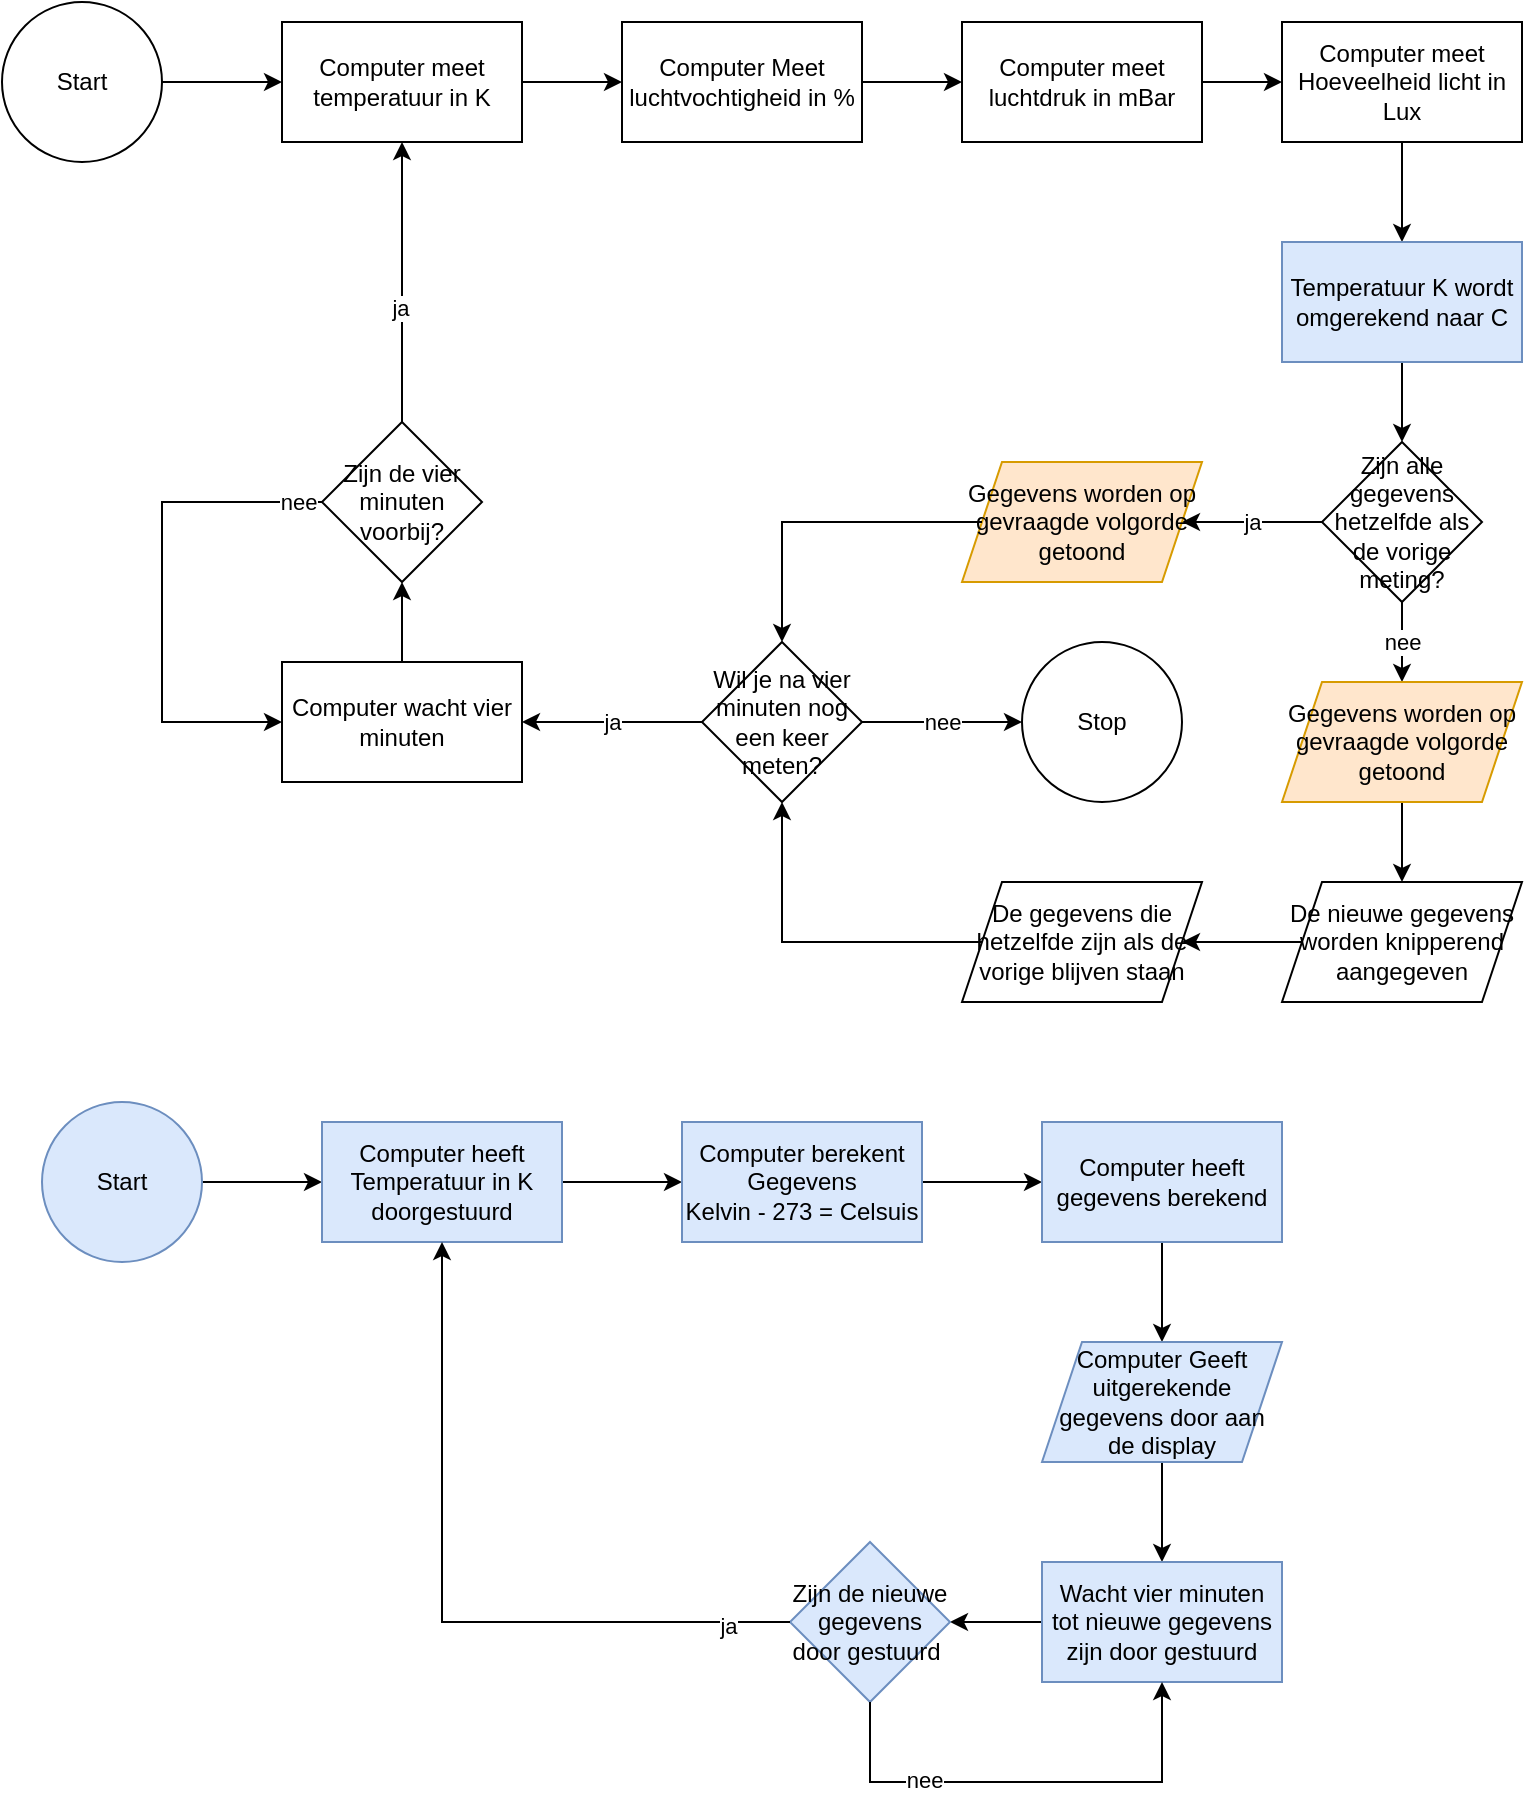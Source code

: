 <mxfile version="20.2.8" type="device"><diagram id="T-55Gxw5FVpDz1V0K_wK" name="Pagina-1"><mxGraphModel dx="1038" dy="649" grid="1" gridSize="10" guides="1" tooltips="1" connect="1" arrows="1" fold="1" page="1" pageScale="1" pageWidth="827" pageHeight="1169" math="0" shadow="0"><root><mxCell id="0"/><mxCell id="1" parent="0"/><mxCell id="I2tsVuPjl7nuGdr6f1wT-3" value="" style="edgeStyle=orthogonalEdgeStyle;rounded=0;orthogonalLoop=1;jettySize=auto;html=1;" edge="1" parent="1" source="I2tsVuPjl7nuGdr6f1wT-1" target="I2tsVuPjl7nuGdr6f1wT-2"><mxGeometry relative="1" as="geometry"/></mxCell><mxCell id="I2tsVuPjl7nuGdr6f1wT-1" value="Start" style="ellipse;whiteSpace=wrap;html=1;aspect=fixed;" vertex="1" parent="1"><mxGeometry x="20" y="20" width="80" height="80" as="geometry"/></mxCell><mxCell id="I2tsVuPjl7nuGdr6f1wT-5" value="" style="edgeStyle=orthogonalEdgeStyle;rounded=0;orthogonalLoop=1;jettySize=auto;html=1;" edge="1" parent="1" source="I2tsVuPjl7nuGdr6f1wT-2" target="I2tsVuPjl7nuGdr6f1wT-4"><mxGeometry relative="1" as="geometry"/></mxCell><mxCell id="I2tsVuPjl7nuGdr6f1wT-2" value="Computer meet temperatuur in K" style="whiteSpace=wrap;html=1;" vertex="1" parent="1"><mxGeometry x="160" y="30" width="120" height="60" as="geometry"/></mxCell><mxCell id="I2tsVuPjl7nuGdr6f1wT-7" value="" style="edgeStyle=orthogonalEdgeStyle;rounded=0;orthogonalLoop=1;jettySize=auto;html=1;" edge="1" parent="1" source="I2tsVuPjl7nuGdr6f1wT-4" target="I2tsVuPjl7nuGdr6f1wT-6"><mxGeometry relative="1" as="geometry"/></mxCell><mxCell id="I2tsVuPjl7nuGdr6f1wT-4" value="Computer Meet luchtvochtigheid in %" style="whiteSpace=wrap;html=1;" vertex="1" parent="1"><mxGeometry x="330" y="30" width="120" height="60" as="geometry"/></mxCell><mxCell id="I2tsVuPjl7nuGdr6f1wT-9" value="" style="edgeStyle=orthogonalEdgeStyle;rounded=0;orthogonalLoop=1;jettySize=auto;html=1;" edge="1" parent="1" source="I2tsVuPjl7nuGdr6f1wT-6" target="I2tsVuPjl7nuGdr6f1wT-8"><mxGeometry relative="1" as="geometry"/></mxCell><mxCell id="I2tsVuPjl7nuGdr6f1wT-6" value="Computer meet luchtdruk in mBar" style="whiteSpace=wrap;html=1;" vertex="1" parent="1"><mxGeometry x="500" y="30" width="120" height="60" as="geometry"/></mxCell><mxCell id="I2tsVuPjl7nuGdr6f1wT-17" value="" style="edgeStyle=orthogonalEdgeStyle;rounded=0;orthogonalLoop=1;jettySize=auto;html=1;" edge="1" parent="1" source="I2tsVuPjl7nuGdr6f1wT-8" target="I2tsVuPjl7nuGdr6f1wT-16"><mxGeometry relative="1" as="geometry"/></mxCell><mxCell id="I2tsVuPjl7nuGdr6f1wT-8" value="Computer meet Hoeveelheid licht in Lux" style="whiteSpace=wrap;html=1;" vertex="1" parent="1"><mxGeometry x="660" y="30" width="120" height="60" as="geometry"/></mxCell><mxCell id="I2tsVuPjl7nuGdr6f1wT-19" value="" style="edgeStyle=orthogonalEdgeStyle;rounded=0;orthogonalLoop=1;jettySize=auto;html=1;" edge="1" parent="1" source="I2tsVuPjl7nuGdr6f1wT-16" target="I2tsVuPjl7nuGdr6f1wT-18"><mxGeometry relative="1" as="geometry"/></mxCell><mxCell id="I2tsVuPjl7nuGdr6f1wT-16" value="Temperatuur K wordt omgerekend naar C" style="whiteSpace=wrap;html=1;fillColor=#dae8fc;strokeColor=#6c8ebf;" vertex="1" parent="1"><mxGeometry x="660" y="140" width="120" height="60" as="geometry"/></mxCell><mxCell id="I2tsVuPjl7nuGdr6f1wT-21" value="ja" style="edgeStyle=orthogonalEdgeStyle;rounded=0;orthogonalLoop=1;jettySize=auto;html=1;" edge="1" parent="1" source="I2tsVuPjl7nuGdr6f1wT-18" target="I2tsVuPjl7nuGdr6f1wT-20"><mxGeometry relative="1" as="geometry"/></mxCell><mxCell id="I2tsVuPjl7nuGdr6f1wT-29" value="nee" style="edgeStyle=orthogonalEdgeStyle;rounded=0;orthogonalLoop=1;jettySize=auto;html=1;" edge="1" parent="1" source="I2tsVuPjl7nuGdr6f1wT-18" target="I2tsVuPjl7nuGdr6f1wT-28"><mxGeometry relative="1" as="geometry"/></mxCell><mxCell id="I2tsVuPjl7nuGdr6f1wT-18" value="Zijn alle gegevens hetzelfde als de vorige meting?" style="rhombus;whiteSpace=wrap;html=1;" vertex="1" parent="1"><mxGeometry x="680" y="240" width="80" height="80" as="geometry"/></mxCell><mxCell id="I2tsVuPjl7nuGdr6f1wT-20" value="Gegevens worden op gevraagde volgorde getoond" style="shape=parallelogram;perimeter=parallelogramPerimeter;whiteSpace=wrap;html=1;fixedSize=1;fillColor=#ffe6cc;strokeColor=#d79b00;" vertex="1" parent="1"><mxGeometry x="500" y="250" width="120" height="60" as="geometry"/></mxCell><mxCell id="I2tsVuPjl7nuGdr6f1wT-27" value="" style="edgeStyle=orthogonalEdgeStyle;rounded=0;orthogonalLoop=1;jettySize=auto;html=1;" edge="1" parent="1" source="I2tsVuPjl7nuGdr6f1wT-22" target="I2tsVuPjl7nuGdr6f1wT-26"><mxGeometry relative="1" as="geometry"/></mxCell><mxCell id="I2tsVuPjl7nuGdr6f1wT-22" value="De nieuwe gegevens worden knipperend aangegeven" style="shape=parallelogram;perimeter=parallelogramPerimeter;whiteSpace=wrap;html=1;fixedSize=1;" vertex="1" parent="1"><mxGeometry x="660" y="460" width="120" height="60" as="geometry"/></mxCell><mxCell id="I2tsVuPjl7nuGdr6f1wT-26" value="De gegevens die hetzelfde zijn als de vorige blijven staan" style="shape=parallelogram;perimeter=parallelogramPerimeter;whiteSpace=wrap;html=1;fixedSize=1;" vertex="1" parent="1"><mxGeometry x="500" y="460" width="120" height="60" as="geometry"/></mxCell><mxCell id="I2tsVuPjl7nuGdr6f1wT-30" value="" style="edgeStyle=orthogonalEdgeStyle;rounded=0;orthogonalLoop=1;jettySize=auto;html=1;" edge="1" parent="1" source="I2tsVuPjl7nuGdr6f1wT-28" target="I2tsVuPjl7nuGdr6f1wT-22"><mxGeometry relative="1" as="geometry"/></mxCell><mxCell id="I2tsVuPjl7nuGdr6f1wT-28" value="Gegevens worden op gevraagde volgorde getoond" style="shape=parallelogram;perimeter=parallelogramPerimeter;whiteSpace=wrap;html=1;fixedSize=1;fillColor=#ffe6cc;strokeColor=#d79b00;" vertex="1" parent="1"><mxGeometry x="660" y="360" width="120" height="60" as="geometry"/></mxCell><mxCell id="I2tsVuPjl7nuGdr6f1wT-35" value="nee" style="edgeStyle=orthogonalEdgeStyle;rounded=0;orthogonalLoop=1;jettySize=auto;html=1;" edge="1" parent="1" source="I2tsVuPjl7nuGdr6f1wT-31" target="I2tsVuPjl7nuGdr6f1wT-34"><mxGeometry relative="1" as="geometry"/></mxCell><mxCell id="I2tsVuPjl7nuGdr6f1wT-37" value="ja" style="edgeStyle=orthogonalEdgeStyle;rounded=0;orthogonalLoop=1;jettySize=auto;html=1;" edge="1" parent="1" source="I2tsVuPjl7nuGdr6f1wT-31" target="I2tsVuPjl7nuGdr6f1wT-36"><mxGeometry relative="1" as="geometry"/></mxCell><mxCell id="I2tsVuPjl7nuGdr6f1wT-31" value="Wil je na vier minuten nog een keer meten?" style="rhombus;whiteSpace=wrap;html=1;" vertex="1" parent="1"><mxGeometry x="370" y="340" width="80" height="80" as="geometry"/></mxCell><mxCell id="I2tsVuPjl7nuGdr6f1wT-32" value="" style="endArrow=classic;html=1;rounded=0;exitX=0;exitY=0.5;exitDx=0;exitDy=0;entryX=0.5;entryY=0;entryDx=0;entryDy=0;" edge="1" parent="1" source="I2tsVuPjl7nuGdr6f1wT-20" target="I2tsVuPjl7nuGdr6f1wT-31"><mxGeometry width="50" height="50" relative="1" as="geometry"><mxPoint x="300" y="170" as="sourcePoint"/><mxPoint x="350" y="120" as="targetPoint"/><Array as="points"><mxPoint x="410" y="280"/></Array></mxGeometry></mxCell><mxCell id="I2tsVuPjl7nuGdr6f1wT-33" value="" style="endArrow=classic;html=1;rounded=0;exitX=0;exitY=0.5;exitDx=0;exitDy=0;entryX=0.5;entryY=1;entryDx=0;entryDy=0;" edge="1" parent="1" source="I2tsVuPjl7nuGdr6f1wT-26" target="I2tsVuPjl7nuGdr6f1wT-31"><mxGeometry width="50" height="50" relative="1" as="geometry"><mxPoint x="320" y="480" as="sourcePoint"/><mxPoint x="370" y="430" as="targetPoint"/><Array as="points"><mxPoint x="410" y="490"/></Array></mxGeometry></mxCell><mxCell id="I2tsVuPjl7nuGdr6f1wT-34" value="Stop" style="ellipse;whiteSpace=wrap;html=1;aspect=fixed;" vertex="1" parent="1"><mxGeometry x="530" y="340" width="80" height="80" as="geometry"/></mxCell><mxCell id="I2tsVuPjl7nuGdr6f1wT-43" value="" style="edgeStyle=orthogonalEdgeStyle;rounded=0;orthogonalLoop=1;jettySize=auto;html=1;" edge="1" parent="1" source="I2tsVuPjl7nuGdr6f1wT-36" target="I2tsVuPjl7nuGdr6f1wT-38"><mxGeometry relative="1" as="geometry"/></mxCell><mxCell id="I2tsVuPjl7nuGdr6f1wT-36" value="Computer wacht vier minuten" style="whiteSpace=wrap;html=1;" vertex="1" parent="1"><mxGeometry x="160" y="350" width="120" height="60" as="geometry"/></mxCell><mxCell id="I2tsVuPjl7nuGdr6f1wT-38" value="Zijn de vier minuten voorbij?" style="rhombus;whiteSpace=wrap;html=1;" vertex="1" parent="1"><mxGeometry x="180" y="230" width="80" height="80" as="geometry"/></mxCell><mxCell id="I2tsVuPjl7nuGdr6f1wT-39" value="" style="endArrow=classic;html=1;rounded=0;entryX=0.5;entryY=1;entryDx=0;entryDy=0;exitX=0.5;exitY=0;exitDx=0;exitDy=0;" edge="1" parent="1" source="I2tsVuPjl7nuGdr6f1wT-38" target="I2tsVuPjl7nuGdr6f1wT-2"><mxGeometry width="50" height="50" relative="1" as="geometry"><mxPoint x="210" y="180" as="sourcePoint"/><mxPoint x="260" y="130" as="targetPoint"/><Array as="points"/></mxGeometry></mxCell><mxCell id="I2tsVuPjl7nuGdr6f1wT-40" value="ja" style="edgeLabel;html=1;align=center;verticalAlign=middle;resizable=0;points=[];" vertex="1" connectable="0" parent="I2tsVuPjl7nuGdr6f1wT-39"><mxGeometry x="-0.18" y="1" relative="1" as="geometry"><mxPoint as="offset"/></mxGeometry></mxCell><mxCell id="I2tsVuPjl7nuGdr6f1wT-41" value="" style="endArrow=classic;html=1;rounded=0;exitX=0;exitY=0.5;exitDx=0;exitDy=0;entryX=0;entryY=0.5;entryDx=0;entryDy=0;" edge="1" parent="1" source="I2tsVuPjl7nuGdr6f1wT-38" target="I2tsVuPjl7nuGdr6f1wT-36"><mxGeometry width="50" height="50" relative="1" as="geometry"><mxPoint x="100" y="290" as="sourcePoint"/><mxPoint x="70" y="270" as="targetPoint"/><Array as="points"><mxPoint x="100" y="270"/><mxPoint x="100" y="380"/></Array></mxGeometry></mxCell><mxCell id="I2tsVuPjl7nuGdr6f1wT-42" value="nee" style="edgeLabel;html=1;align=center;verticalAlign=middle;resizable=0;points=[];" vertex="1" connectable="0" parent="I2tsVuPjl7nuGdr6f1wT-41"><mxGeometry x="-0.898" relative="1" as="geometry"><mxPoint as="offset"/></mxGeometry></mxCell><mxCell id="I2tsVuPjl7nuGdr6f1wT-54" value="" style="edgeStyle=orthogonalEdgeStyle;rounded=0;orthogonalLoop=1;jettySize=auto;html=1;" edge="1" parent="1" source="I2tsVuPjl7nuGdr6f1wT-44" target="I2tsVuPjl7nuGdr6f1wT-53"><mxGeometry relative="1" as="geometry"/></mxCell><mxCell id="I2tsVuPjl7nuGdr6f1wT-44" value="Start" style="ellipse;whiteSpace=wrap;html=1;aspect=fixed;fillColor=#dae8fc;strokeColor=#6c8ebf;" vertex="1" parent="1"><mxGeometry x="40" y="570" width="80" height="80" as="geometry"/></mxCell><mxCell id="I2tsVuPjl7nuGdr6f1wT-58" value="" style="edgeStyle=orthogonalEdgeStyle;rounded=0;orthogonalLoop=1;jettySize=auto;html=1;" edge="1" parent="1" source="I2tsVuPjl7nuGdr6f1wT-53" target="I2tsVuPjl7nuGdr6f1wT-57"><mxGeometry relative="1" as="geometry"/></mxCell><mxCell id="I2tsVuPjl7nuGdr6f1wT-53" value="Computer heeft Temperatuur in K doorgestuurd" style="whiteSpace=wrap;html=1;fillColor=#dae8fc;strokeColor=#6c8ebf;" vertex="1" parent="1"><mxGeometry x="180" y="580" width="120" height="60" as="geometry"/></mxCell><mxCell id="I2tsVuPjl7nuGdr6f1wT-62" value="" style="edgeStyle=orthogonalEdgeStyle;rounded=0;orthogonalLoop=1;jettySize=auto;html=1;" edge="1" parent="1" source="I2tsVuPjl7nuGdr6f1wT-57" target="I2tsVuPjl7nuGdr6f1wT-61"><mxGeometry relative="1" as="geometry"/></mxCell><mxCell id="I2tsVuPjl7nuGdr6f1wT-57" value="Computer berekent&lt;br&gt;Gegevens &lt;br&gt;Kelvin - 273 = Celsuis" style="whiteSpace=wrap;html=1;fillColor=#dae8fc;strokeColor=#6c8ebf;" vertex="1" parent="1"><mxGeometry x="360" y="580" width="120" height="60" as="geometry"/></mxCell><mxCell id="I2tsVuPjl7nuGdr6f1wT-64" value="" style="edgeStyle=orthogonalEdgeStyle;rounded=0;orthogonalLoop=1;jettySize=auto;html=1;" edge="1" parent="1" source="I2tsVuPjl7nuGdr6f1wT-61" target="I2tsVuPjl7nuGdr6f1wT-63"><mxGeometry relative="1" as="geometry"/></mxCell><mxCell id="I2tsVuPjl7nuGdr6f1wT-61" value="Computer heeft gegevens berekend" style="whiteSpace=wrap;html=1;fillColor=#dae8fc;strokeColor=#6c8ebf;" vertex="1" parent="1"><mxGeometry x="540" y="580" width="120" height="60" as="geometry"/></mxCell><mxCell id="I2tsVuPjl7nuGdr6f1wT-78" value="" style="edgeStyle=orthogonalEdgeStyle;rounded=0;orthogonalLoop=1;jettySize=auto;html=1;" edge="1" parent="1" source="I2tsVuPjl7nuGdr6f1wT-63" target="I2tsVuPjl7nuGdr6f1wT-77"><mxGeometry relative="1" as="geometry"/></mxCell><mxCell id="I2tsVuPjl7nuGdr6f1wT-63" value="Computer Geeft uitgerekende gegevens door aan de display" style="shape=parallelogram;perimeter=parallelogramPerimeter;whiteSpace=wrap;html=1;fixedSize=1;fillColor=#dae8fc;strokeColor=#6c8ebf;" vertex="1" parent="1"><mxGeometry x="540" y="690" width="120" height="60" as="geometry"/></mxCell><mxCell id="I2tsVuPjl7nuGdr6f1wT-80" value="" style="edgeStyle=orthogonalEdgeStyle;rounded=0;orthogonalLoop=1;jettySize=auto;html=1;" edge="1" parent="1" source="I2tsVuPjl7nuGdr6f1wT-77" target="I2tsVuPjl7nuGdr6f1wT-79"><mxGeometry relative="1" as="geometry"/></mxCell><mxCell id="I2tsVuPjl7nuGdr6f1wT-77" value="Wacht vier minuten tot nieuwe gegevens zijn door gestuurd" style="whiteSpace=wrap;html=1;fillColor=#dae8fc;strokeColor=#6c8ebf;" vertex="1" parent="1"><mxGeometry x="540" y="800" width="120" height="60" as="geometry"/></mxCell><mxCell id="I2tsVuPjl7nuGdr6f1wT-79" value="Zijn de nieuwe gegevens door gestuurd&amp;nbsp;" style="rhombus;whiteSpace=wrap;html=1;fillColor=#dae8fc;strokeColor=#6c8ebf;" vertex="1" parent="1"><mxGeometry x="414" y="790" width="80" height="80" as="geometry"/></mxCell><mxCell id="I2tsVuPjl7nuGdr6f1wT-81" value="" style="endArrow=classic;html=1;rounded=0;entryX=0.5;entryY=1;entryDx=0;entryDy=0;exitX=0;exitY=0.5;exitDx=0;exitDy=0;" edge="1" parent="1" source="I2tsVuPjl7nuGdr6f1wT-79" target="I2tsVuPjl7nuGdr6f1wT-53"><mxGeometry width="50" height="50" relative="1" as="geometry"><mxPoint x="190" y="720" as="sourcePoint"/><mxPoint x="240" y="670" as="targetPoint"/><Array as="points"><mxPoint x="240" y="830"/></Array></mxGeometry></mxCell><mxCell id="I2tsVuPjl7nuGdr6f1wT-84" value="ja" style="edgeLabel;html=1;align=center;verticalAlign=middle;resizable=0;points=[];" vertex="1" connectable="0" parent="I2tsVuPjl7nuGdr6f1wT-81"><mxGeometry x="-0.829" y="2" relative="1" as="geometry"><mxPoint as="offset"/></mxGeometry></mxCell><mxCell id="I2tsVuPjl7nuGdr6f1wT-82" value="" style="endArrow=classic;html=1;rounded=0;exitX=0.5;exitY=1;exitDx=0;exitDy=0;entryX=0.5;entryY=1;entryDx=0;entryDy=0;" edge="1" parent="1" source="I2tsVuPjl7nuGdr6f1wT-79" target="I2tsVuPjl7nuGdr6f1wT-77"><mxGeometry width="50" height="50" relative="1" as="geometry"><mxPoint x="520" y="940" as="sourcePoint"/><mxPoint x="570" y="890" as="targetPoint"/><Array as="points"><mxPoint x="454" y="910"/><mxPoint x="600" y="910"/></Array></mxGeometry></mxCell><mxCell id="I2tsVuPjl7nuGdr6f1wT-83" value="nee" style="edgeLabel;html=1;align=center;verticalAlign=middle;resizable=0;points=[];" vertex="1" connectable="0" parent="I2tsVuPjl7nuGdr6f1wT-82"><mxGeometry x="-0.434" y="1" relative="1" as="geometry"><mxPoint as="offset"/></mxGeometry></mxCell></root></mxGraphModel></diagram></mxfile>